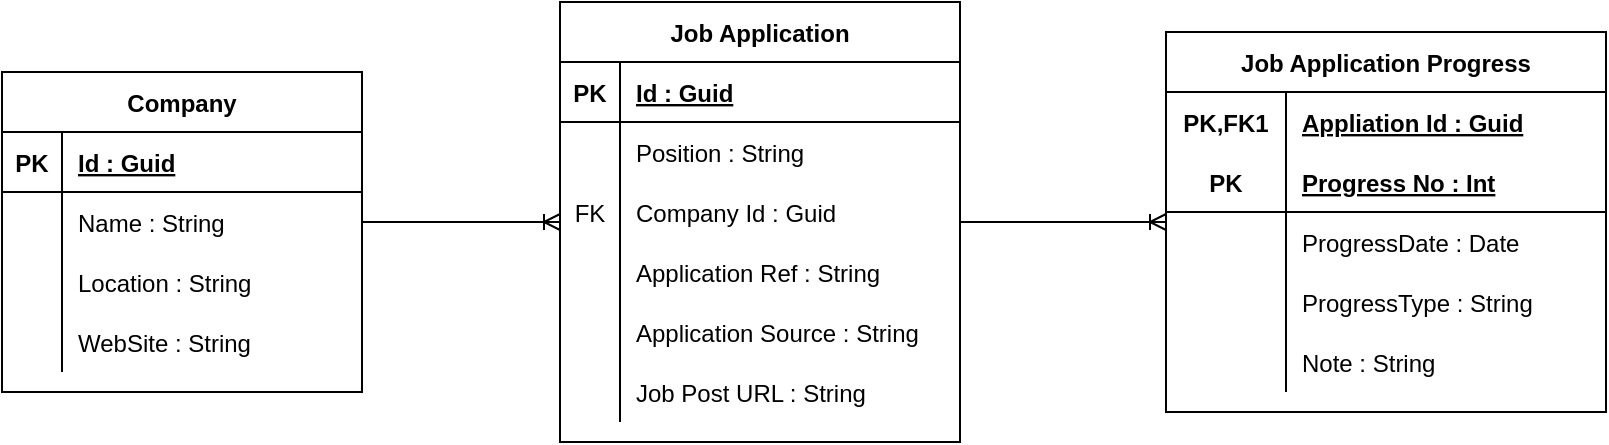 <mxfile version="14.6.13" type="device"><diagram id="R2lEEEUBdFMjLlhIrx00" name="Page-1"><mxGraphModel dx="1422" dy="822" grid="1" gridSize="10" guides="1" tooltips="1" connect="1" arrows="1" fold="1" page="1" pageScale="1" pageWidth="850" pageHeight="1100" math="0" shadow="0" extFonts="Permanent Marker^https://fonts.googleapis.com/css?family=Permanent+Marker"><root><mxCell id="0"/><mxCell id="1" parent="0"/><mxCell id="B2fwgs8N730WeYFmiUIv-18" value="Company" style="shape=table;startSize=30;container=1;collapsible=1;childLayout=tableLayout;fixedRows=1;rowLines=0;fontStyle=1;align=center;resizeLast=1;" vertex="1" parent="1"><mxGeometry x="40" y="140" width="180" height="160" as="geometry"><mxRectangle x="330" y="330" width="90" height="30" as="alternateBounds"/></mxGeometry></mxCell><mxCell id="B2fwgs8N730WeYFmiUIv-19" value="" style="shape=partialRectangle;collapsible=0;dropTarget=0;pointerEvents=0;fillColor=none;top=0;left=0;bottom=1;right=0;points=[[0,0.5],[1,0.5]];portConstraint=eastwest;" vertex="1" parent="B2fwgs8N730WeYFmiUIv-18"><mxGeometry y="30" width="180" height="30" as="geometry"/></mxCell><mxCell id="B2fwgs8N730WeYFmiUIv-20" value="PK" style="shape=partialRectangle;connectable=0;fillColor=none;top=0;left=0;bottom=0;right=0;fontStyle=1;overflow=hidden;" vertex="1" parent="B2fwgs8N730WeYFmiUIv-19"><mxGeometry width="30" height="30" as="geometry"/></mxCell><mxCell id="B2fwgs8N730WeYFmiUIv-21" value="Id : Guid" style="shape=partialRectangle;connectable=0;fillColor=none;top=0;left=0;bottom=0;right=0;align=left;spacingLeft=6;fontStyle=5;overflow=hidden;" vertex="1" parent="B2fwgs8N730WeYFmiUIv-19"><mxGeometry x="30" width="150" height="30" as="geometry"/></mxCell><mxCell id="B2fwgs8N730WeYFmiUIv-22" value="" style="shape=partialRectangle;collapsible=0;dropTarget=0;pointerEvents=0;fillColor=none;top=0;left=0;bottom=0;right=0;points=[[0,0.5],[1,0.5]];portConstraint=eastwest;" vertex="1" parent="B2fwgs8N730WeYFmiUIv-18"><mxGeometry y="60" width="180" height="30" as="geometry"/></mxCell><mxCell id="B2fwgs8N730WeYFmiUIv-23" value="" style="shape=partialRectangle;connectable=0;fillColor=none;top=0;left=0;bottom=0;right=0;editable=1;overflow=hidden;" vertex="1" parent="B2fwgs8N730WeYFmiUIv-22"><mxGeometry width="30" height="30" as="geometry"/></mxCell><mxCell id="B2fwgs8N730WeYFmiUIv-24" value="Name : String" style="shape=partialRectangle;connectable=0;fillColor=none;top=0;left=0;bottom=0;right=0;align=left;spacingLeft=6;overflow=hidden;" vertex="1" parent="B2fwgs8N730WeYFmiUIv-22"><mxGeometry x="30" width="150" height="30" as="geometry"/></mxCell><mxCell id="B2fwgs8N730WeYFmiUIv-25" value="" style="shape=partialRectangle;collapsible=0;dropTarget=0;pointerEvents=0;fillColor=none;top=0;left=0;bottom=0;right=0;points=[[0,0.5],[1,0.5]];portConstraint=eastwest;" vertex="1" parent="B2fwgs8N730WeYFmiUIv-18"><mxGeometry y="90" width="180" height="30" as="geometry"/></mxCell><mxCell id="B2fwgs8N730WeYFmiUIv-26" value="" style="shape=partialRectangle;connectable=0;fillColor=none;top=0;left=0;bottom=0;right=0;editable=1;overflow=hidden;" vertex="1" parent="B2fwgs8N730WeYFmiUIv-25"><mxGeometry width="30" height="30" as="geometry"/></mxCell><mxCell id="B2fwgs8N730WeYFmiUIv-27" value="Location : String" style="shape=partialRectangle;connectable=0;fillColor=none;top=0;left=0;bottom=0;right=0;align=left;spacingLeft=6;overflow=hidden;" vertex="1" parent="B2fwgs8N730WeYFmiUIv-25"><mxGeometry x="30" width="150" height="30" as="geometry"/></mxCell><mxCell id="B2fwgs8N730WeYFmiUIv-28" value="" style="shape=partialRectangle;collapsible=0;dropTarget=0;pointerEvents=0;fillColor=none;top=0;left=0;bottom=0;right=0;points=[[0,0.5],[1,0.5]];portConstraint=eastwest;" vertex="1" parent="B2fwgs8N730WeYFmiUIv-18"><mxGeometry y="120" width="180" height="30" as="geometry"/></mxCell><mxCell id="B2fwgs8N730WeYFmiUIv-29" value="" style="shape=partialRectangle;connectable=0;fillColor=none;top=0;left=0;bottom=0;right=0;editable=1;overflow=hidden;" vertex="1" parent="B2fwgs8N730WeYFmiUIv-28"><mxGeometry width="30" height="30" as="geometry"/></mxCell><mxCell id="B2fwgs8N730WeYFmiUIv-30" value="WebSite : String" style="shape=partialRectangle;connectable=0;fillColor=none;top=0;left=0;bottom=0;right=0;align=left;spacingLeft=6;overflow=hidden;" vertex="1" parent="B2fwgs8N730WeYFmiUIv-28"><mxGeometry x="30" width="150" height="30" as="geometry"/></mxCell><mxCell id="B2fwgs8N730WeYFmiUIv-31" value="Job Application" style="shape=table;startSize=30;container=1;collapsible=1;childLayout=tableLayout;fixedRows=1;rowLines=0;fontStyle=1;align=center;resizeLast=1;" vertex="1" parent="1"><mxGeometry x="319" y="105" width="200" height="220" as="geometry"/></mxCell><mxCell id="B2fwgs8N730WeYFmiUIv-32" value="" style="shape=partialRectangle;collapsible=0;dropTarget=0;pointerEvents=0;fillColor=none;top=0;left=0;bottom=1;right=0;points=[[0,0.5],[1,0.5]];portConstraint=eastwest;" vertex="1" parent="B2fwgs8N730WeYFmiUIv-31"><mxGeometry y="30" width="200" height="30" as="geometry"/></mxCell><mxCell id="B2fwgs8N730WeYFmiUIv-33" value="PK" style="shape=partialRectangle;connectable=0;fillColor=none;top=0;left=0;bottom=0;right=0;fontStyle=1;overflow=hidden;" vertex="1" parent="B2fwgs8N730WeYFmiUIv-32"><mxGeometry width="30" height="30" as="geometry"/></mxCell><mxCell id="B2fwgs8N730WeYFmiUIv-34" value="Id : Guid" style="shape=partialRectangle;connectable=0;fillColor=none;top=0;left=0;bottom=0;right=0;align=left;spacingLeft=6;fontStyle=5;overflow=hidden;" vertex="1" parent="B2fwgs8N730WeYFmiUIv-32"><mxGeometry x="30" width="170" height="30" as="geometry"/></mxCell><mxCell id="B2fwgs8N730WeYFmiUIv-35" value="" style="shape=partialRectangle;collapsible=0;dropTarget=0;pointerEvents=0;fillColor=none;top=0;left=0;bottom=0;right=0;points=[[0,0.5],[1,0.5]];portConstraint=eastwest;" vertex="1" parent="B2fwgs8N730WeYFmiUIv-31"><mxGeometry y="60" width="200" height="30" as="geometry"/></mxCell><mxCell id="B2fwgs8N730WeYFmiUIv-36" value="" style="shape=partialRectangle;connectable=0;fillColor=none;top=0;left=0;bottom=0;right=0;editable=1;overflow=hidden;" vertex="1" parent="B2fwgs8N730WeYFmiUIv-35"><mxGeometry width="30" height="30" as="geometry"/></mxCell><mxCell id="B2fwgs8N730WeYFmiUIv-37" value="Position : String" style="shape=partialRectangle;connectable=0;fillColor=none;top=0;left=0;bottom=0;right=0;align=left;spacingLeft=6;overflow=hidden;" vertex="1" parent="B2fwgs8N730WeYFmiUIv-35"><mxGeometry x="30" width="170" height="30" as="geometry"/></mxCell><mxCell id="B2fwgs8N730WeYFmiUIv-49" value="" style="shape=partialRectangle;collapsible=0;dropTarget=0;pointerEvents=0;fillColor=none;top=0;left=0;bottom=0;right=0;points=[[0,0.5],[1,0.5]];portConstraint=eastwest;" vertex="1" parent="B2fwgs8N730WeYFmiUIv-31"><mxGeometry y="90" width="200" height="30" as="geometry"/></mxCell><mxCell id="B2fwgs8N730WeYFmiUIv-50" value="FK" style="shape=partialRectangle;connectable=0;fillColor=none;top=0;left=0;bottom=0;right=0;fontStyle=0;overflow=hidden;" vertex="1" parent="B2fwgs8N730WeYFmiUIv-49"><mxGeometry width="30" height="30" as="geometry"/></mxCell><mxCell id="B2fwgs8N730WeYFmiUIv-51" value="Company Id : Guid" style="shape=partialRectangle;connectable=0;fillColor=none;top=0;left=0;bottom=0;right=0;align=left;spacingLeft=6;fontStyle=0;overflow=hidden;" vertex="1" parent="B2fwgs8N730WeYFmiUIv-49"><mxGeometry x="30" width="170" height="30" as="geometry"/></mxCell><mxCell id="B2fwgs8N730WeYFmiUIv-38" value="" style="shape=partialRectangle;collapsible=0;dropTarget=0;pointerEvents=0;fillColor=none;top=0;left=0;bottom=0;right=0;points=[[0,0.5],[1,0.5]];portConstraint=eastwest;" vertex="1" parent="B2fwgs8N730WeYFmiUIv-31"><mxGeometry y="120" width="200" height="30" as="geometry"/></mxCell><mxCell id="B2fwgs8N730WeYFmiUIv-39" value="" style="shape=partialRectangle;connectable=0;fillColor=none;top=0;left=0;bottom=0;right=0;editable=1;overflow=hidden;" vertex="1" parent="B2fwgs8N730WeYFmiUIv-38"><mxGeometry width="30" height="30" as="geometry"/></mxCell><mxCell id="B2fwgs8N730WeYFmiUIv-40" value="Application Ref : String" style="shape=partialRectangle;connectable=0;fillColor=none;top=0;left=0;bottom=0;right=0;align=left;spacingLeft=6;overflow=hidden;" vertex="1" parent="B2fwgs8N730WeYFmiUIv-38"><mxGeometry x="30" width="170" height="30" as="geometry"/></mxCell><mxCell id="B2fwgs8N730WeYFmiUIv-41" value="" style="shape=partialRectangle;collapsible=0;dropTarget=0;pointerEvents=0;fillColor=none;top=0;left=0;bottom=0;right=0;points=[[0,0.5],[1,0.5]];portConstraint=eastwest;" vertex="1" parent="B2fwgs8N730WeYFmiUIv-31"><mxGeometry y="150" width="200" height="30" as="geometry"/></mxCell><mxCell id="B2fwgs8N730WeYFmiUIv-42" value="" style="shape=partialRectangle;connectable=0;fillColor=none;top=0;left=0;bottom=0;right=0;editable=1;overflow=hidden;" vertex="1" parent="B2fwgs8N730WeYFmiUIv-41"><mxGeometry width="30" height="30" as="geometry"/></mxCell><mxCell id="B2fwgs8N730WeYFmiUIv-43" value="Application Source : String" style="shape=partialRectangle;connectable=0;fillColor=none;top=0;left=0;bottom=0;right=0;align=left;spacingLeft=6;overflow=hidden;" vertex="1" parent="B2fwgs8N730WeYFmiUIv-41"><mxGeometry x="30" width="170" height="30" as="geometry"/></mxCell><mxCell id="B2fwgs8N730WeYFmiUIv-53" value="" style="shape=partialRectangle;collapsible=0;dropTarget=0;pointerEvents=0;fillColor=none;top=0;left=0;bottom=0;right=0;points=[[0,0.5],[1,0.5]];portConstraint=eastwest;" vertex="1" parent="B2fwgs8N730WeYFmiUIv-31"><mxGeometry y="180" width="200" height="30" as="geometry"/></mxCell><mxCell id="B2fwgs8N730WeYFmiUIv-54" value="" style="shape=partialRectangle;connectable=0;fillColor=none;top=0;left=0;bottom=0;right=0;editable=1;overflow=hidden;" vertex="1" parent="B2fwgs8N730WeYFmiUIv-53"><mxGeometry width="30" height="30" as="geometry"/></mxCell><mxCell id="B2fwgs8N730WeYFmiUIv-55" value="Job Post URL : String" style="shape=partialRectangle;connectable=0;fillColor=none;top=0;left=0;bottom=0;right=0;align=left;spacingLeft=6;overflow=hidden;" vertex="1" parent="B2fwgs8N730WeYFmiUIv-53"><mxGeometry x="30" width="170" height="30" as="geometry"/></mxCell><mxCell id="B2fwgs8N730WeYFmiUIv-56" value="Job Application Progress" style="shape=table;startSize=30;container=1;collapsible=1;childLayout=tableLayout;fixedRows=1;rowLines=0;fontStyle=1;align=center;resizeLast=1;" vertex="1" parent="1"><mxGeometry x="622" y="120" width="220" height="190" as="geometry"/></mxCell><mxCell id="B2fwgs8N730WeYFmiUIv-57" value="" style="shape=partialRectangle;collapsible=0;dropTarget=0;pointerEvents=0;fillColor=none;top=0;left=0;bottom=0;right=0;points=[[0,0.5],[1,0.5]];portConstraint=eastwest;" vertex="1" parent="B2fwgs8N730WeYFmiUIv-56"><mxGeometry y="30" width="220" height="30" as="geometry"/></mxCell><mxCell id="B2fwgs8N730WeYFmiUIv-58" value="PK,FK1" style="shape=partialRectangle;connectable=0;fillColor=none;top=0;left=0;bottom=0;right=0;fontStyle=1;overflow=hidden;" vertex="1" parent="B2fwgs8N730WeYFmiUIv-57"><mxGeometry width="60" height="30" as="geometry"/></mxCell><mxCell id="B2fwgs8N730WeYFmiUIv-59" value="Appliation Id : Guid" style="shape=partialRectangle;connectable=0;fillColor=none;top=0;left=0;bottom=0;right=0;align=left;spacingLeft=6;fontStyle=5;overflow=hidden;" vertex="1" parent="B2fwgs8N730WeYFmiUIv-57"><mxGeometry x="60" width="160" height="30" as="geometry"/></mxCell><mxCell id="B2fwgs8N730WeYFmiUIv-60" value="" style="shape=partialRectangle;collapsible=0;dropTarget=0;pointerEvents=0;fillColor=none;top=0;left=0;bottom=1;right=0;points=[[0,0.5],[1,0.5]];portConstraint=eastwest;" vertex="1" parent="B2fwgs8N730WeYFmiUIv-56"><mxGeometry y="60" width="220" height="30" as="geometry"/></mxCell><mxCell id="B2fwgs8N730WeYFmiUIv-61" value="PK" style="shape=partialRectangle;connectable=0;fillColor=none;top=0;left=0;bottom=0;right=0;fontStyle=1;overflow=hidden;" vertex="1" parent="B2fwgs8N730WeYFmiUIv-60"><mxGeometry width="60" height="30" as="geometry"/></mxCell><mxCell id="B2fwgs8N730WeYFmiUIv-62" value="Progress No : Int" style="shape=partialRectangle;connectable=0;fillColor=none;top=0;left=0;bottom=0;right=0;align=left;spacingLeft=6;fontStyle=5;overflow=hidden;" vertex="1" parent="B2fwgs8N730WeYFmiUIv-60"><mxGeometry x="60" width="160" height="30" as="geometry"/></mxCell><mxCell id="B2fwgs8N730WeYFmiUIv-63" value="" style="shape=partialRectangle;collapsible=0;dropTarget=0;pointerEvents=0;fillColor=none;top=0;left=0;bottom=0;right=0;points=[[0,0.5],[1,0.5]];portConstraint=eastwest;" vertex="1" parent="B2fwgs8N730WeYFmiUIv-56"><mxGeometry y="90" width="220" height="30" as="geometry"/></mxCell><mxCell id="B2fwgs8N730WeYFmiUIv-64" value="" style="shape=partialRectangle;connectable=0;fillColor=none;top=0;left=0;bottom=0;right=0;editable=1;overflow=hidden;" vertex="1" parent="B2fwgs8N730WeYFmiUIv-63"><mxGeometry width="60" height="30" as="geometry"/></mxCell><mxCell id="B2fwgs8N730WeYFmiUIv-65" value="ProgressDate : Date" style="shape=partialRectangle;connectable=0;fillColor=none;top=0;left=0;bottom=0;right=0;align=left;spacingLeft=6;overflow=hidden;" vertex="1" parent="B2fwgs8N730WeYFmiUIv-63"><mxGeometry x="60" width="160" height="30" as="geometry"/></mxCell><mxCell id="B2fwgs8N730WeYFmiUIv-66" value="" style="shape=partialRectangle;collapsible=0;dropTarget=0;pointerEvents=0;fillColor=none;top=0;left=0;bottom=0;right=0;points=[[0,0.5],[1,0.5]];portConstraint=eastwest;" vertex="1" parent="B2fwgs8N730WeYFmiUIv-56"><mxGeometry y="120" width="220" height="30" as="geometry"/></mxCell><mxCell id="B2fwgs8N730WeYFmiUIv-67" value="" style="shape=partialRectangle;connectable=0;fillColor=none;top=0;left=0;bottom=0;right=0;editable=1;overflow=hidden;" vertex="1" parent="B2fwgs8N730WeYFmiUIv-66"><mxGeometry width="60" height="30" as="geometry"/></mxCell><mxCell id="B2fwgs8N730WeYFmiUIv-68" value="ProgressType : String" style="shape=partialRectangle;connectable=0;fillColor=none;top=0;left=0;bottom=0;right=0;align=left;spacingLeft=6;overflow=hidden;" vertex="1" parent="B2fwgs8N730WeYFmiUIv-66"><mxGeometry x="60" width="160" height="30" as="geometry"/></mxCell><mxCell id="B2fwgs8N730WeYFmiUIv-69" value="" style="shape=partialRectangle;collapsible=0;dropTarget=0;pointerEvents=0;fillColor=none;top=0;left=0;bottom=0;right=0;points=[[0,0.5],[1,0.5]];portConstraint=eastwest;" vertex="1" parent="B2fwgs8N730WeYFmiUIv-56"><mxGeometry y="150" width="220" height="30" as="geometry"/></mxCell><mxCell id="B2fwgs8N730WeYFmiUIv-70" value="" style="shape=partialRectangle;connectable=0;fillColor=none;top=0;left=0;bottom=0;right=0;editable=1;overflow=hidden;" vertex="1" parent="B2fwgs8N730WeYFmiUIv-69"><mxGeometry width="60" height="30" as="geometry"/></mxCell><mxCell id="B2fwgs8N730WeYFmiUIv-71" value="Note : String" style="shape=partialRectangle;connectable=0;fillColor=none;top=0;left=0;bottom=0;right=0;align=left;spacingLeft=6;overflow=hidden;" vertex="1" parent="B2fwgs8N730WeYFmiUIv-69"><mxGeometry x="60" width="160" height="30" as="geometry"/></mxCell><mxCell id="B2fwgs8N730WeYFmiUIv-74" value="" style="edgeStyle=entityRelationEdgeStyle;fontSize=12;html=1;endArrow=ERoneToMany;exitX=1;exitY=0.5;exitDx=0;exitDy=0;" edge="1" parent="1" source="B2fwgs8N730WeYFmiUIv-22" target="B2fwgs8N730WeYFmiUIv-31"><mxGeometry width="100" height="100" relative="1" as="geometry"><mxPoint x="540" y="470" as="sourcePoint"/><mxPoint x="640" y="370" as="targetPoint"/></mxGeometry></mxCell><mxCell id="B2fwgs8N730WeYFmiUIv-75" value="" style="edgeStyle=entityRelationEdgeStyle;fontSize=12;html=1;endArrow=ERoneToMany;" edge="1" parent="1" source="B2fwgs8N730WeYFmiUIv-31" target="B2fwgs8N730WeYFmiUIv-56"><mxGeometry width="100" height="100" relative="1" as="geometry"><mxPoint x="540" y="470" as="sourcePoint"/><mxPoint x="640" y="370" as="targetPoint"/></mxGeometry></mxCell></root></mxGraphModel></diagram></mxfile>
